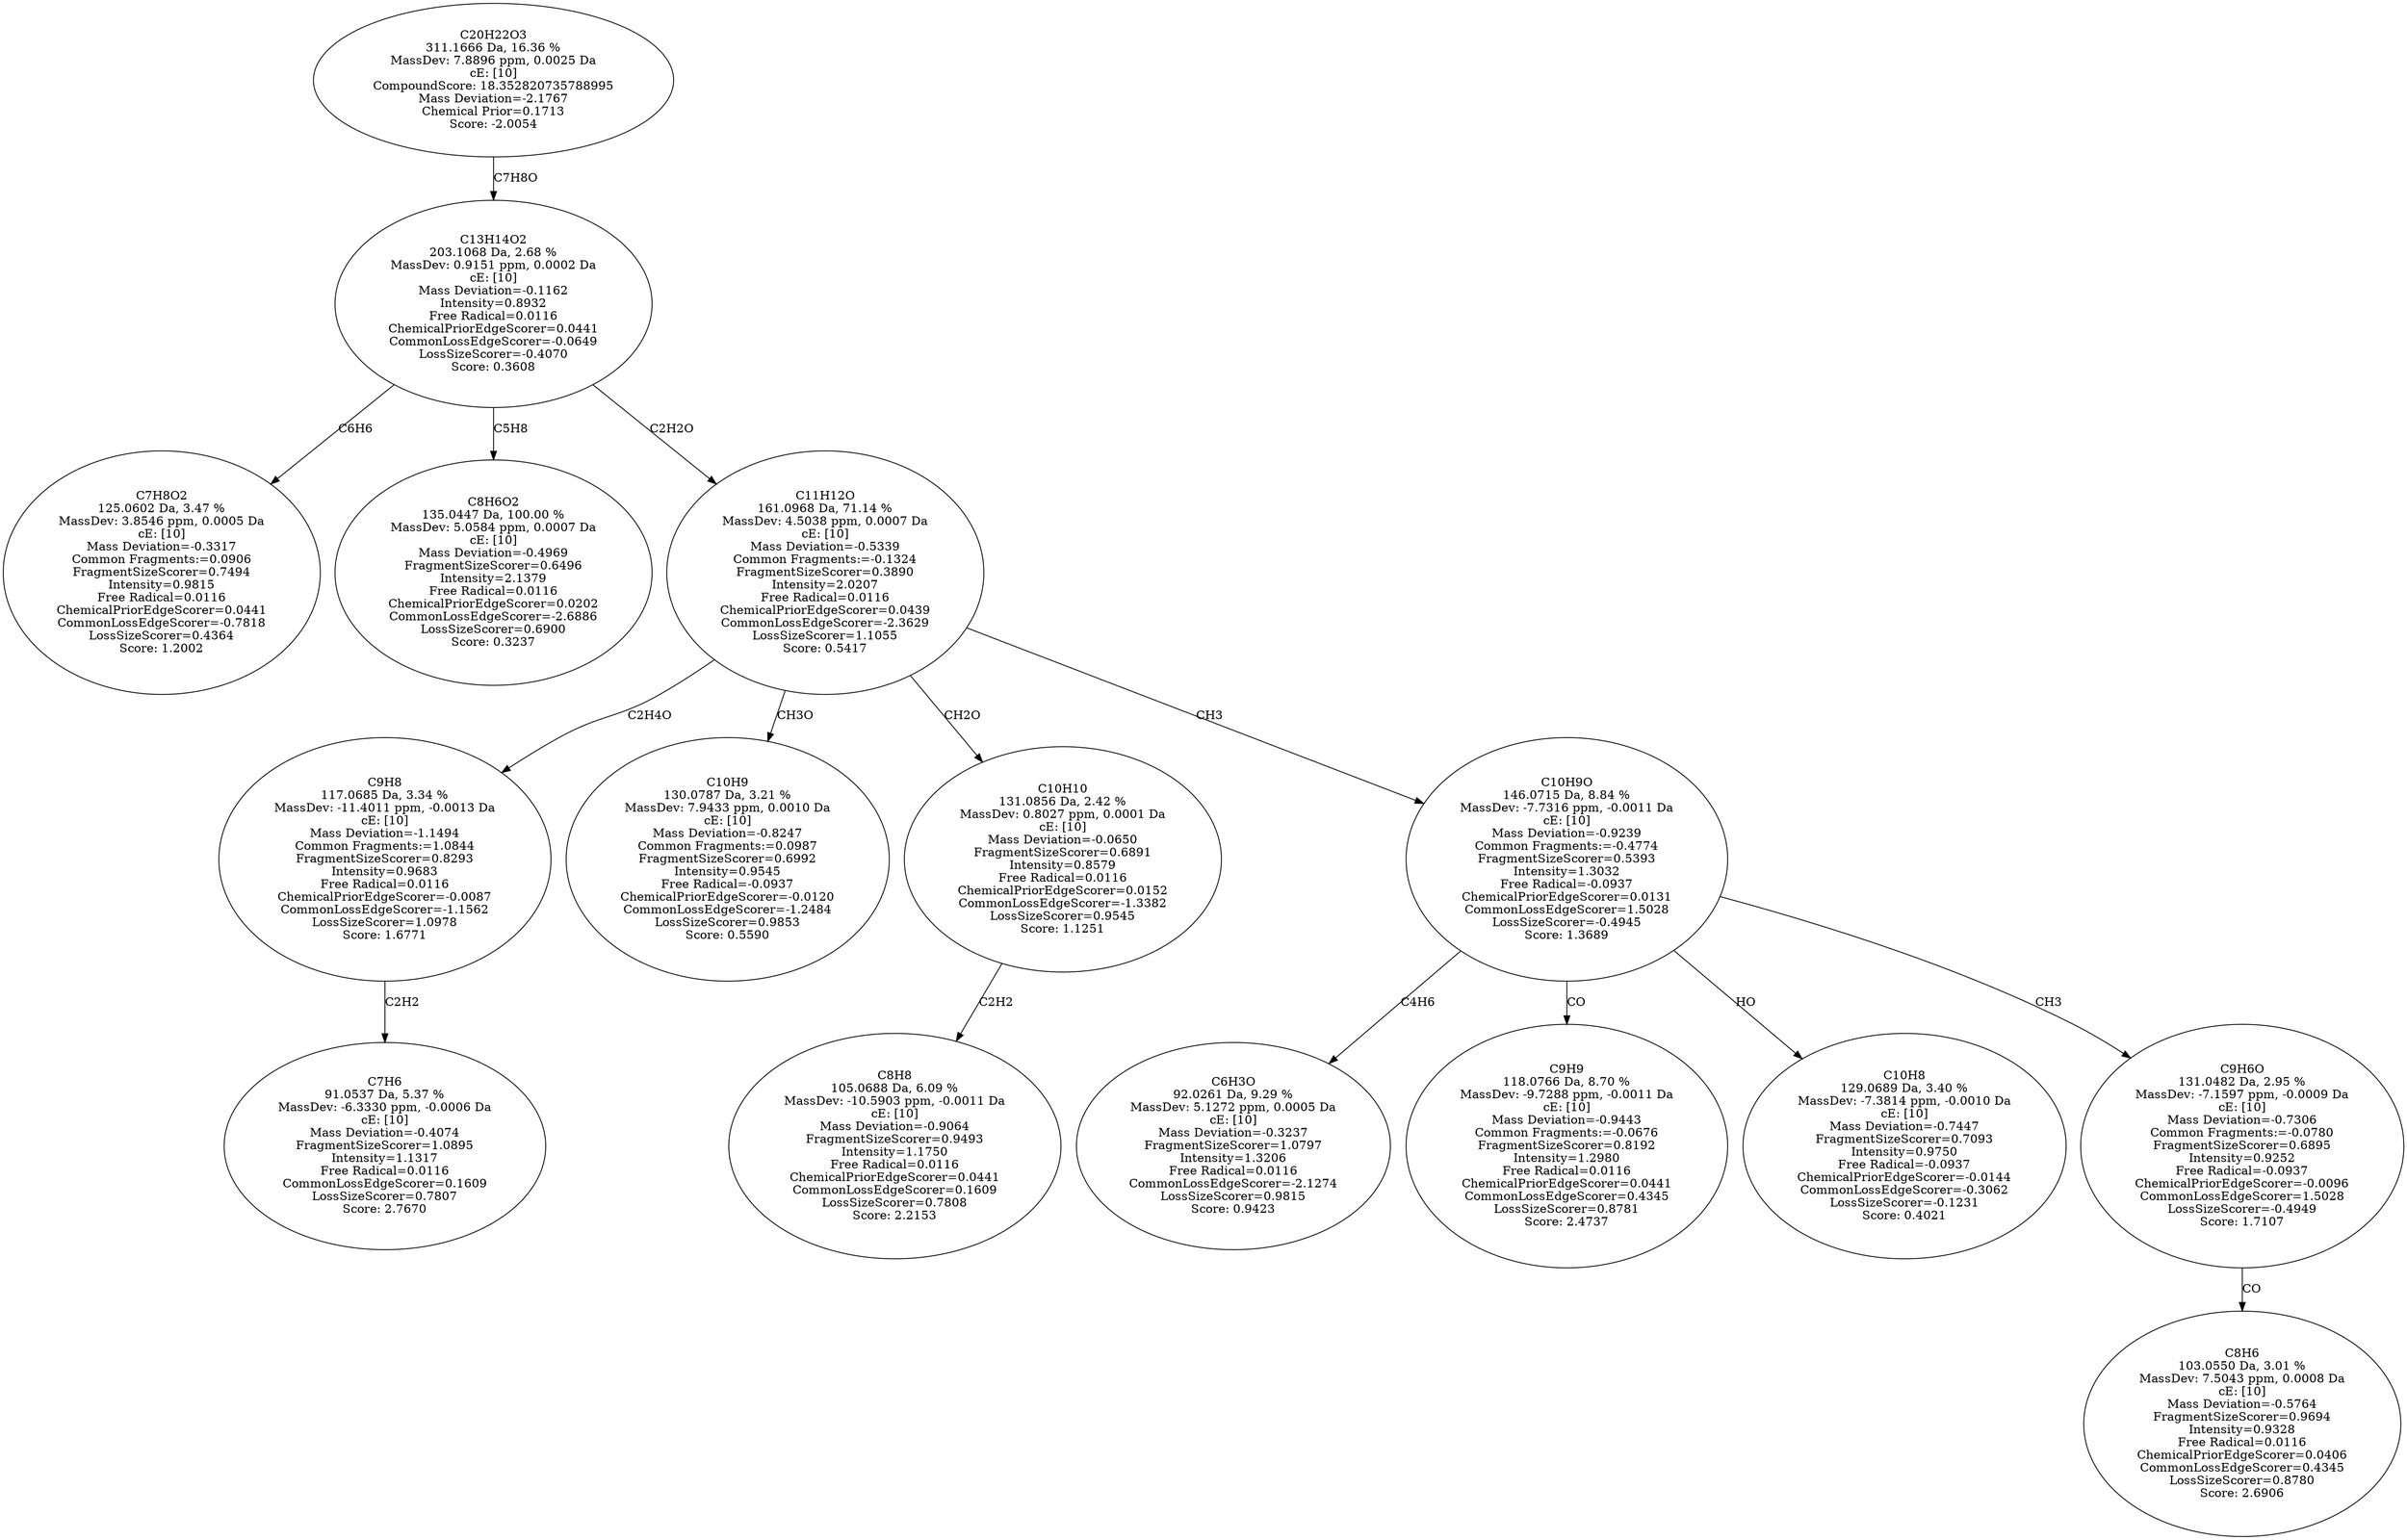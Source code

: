 strict digraph {
v1 [label="C7H8O2\n125.0602 Da, 3.47 %\nMassDev: 3.8546 ppm, 0.0005 Da\ncE: [10]\nMass Deviation=-0.3317\nCommon Fragments:=0.0906\nFragmentSizeScorer=0.7494\nIntensity=0.9815\nFree Radical=0.0116\nChemicalPriorEdgeScorer=0.0441\nCommonLossEdgeScorer=-0.7818\nLossSizeScorer=0.4364\nScore: 1.2002"];
v2 [label="C8H6O2\n135.0447 Da, 100.00 %\nMassDev: 5.0584 ppm, 0.0007 Da\ncE: [10]\nMass Deviation=-0.4969\nFragmentSizeScorer=0.6496\nIntensity=2.1379\nFree Radical=0.0116\nChemicalPriorEdgeScorer=0.0202\nCommonLossEdgeScorer=-2.6886\nLossSizeScorer=0.6900\nScore: 0.3237"];
v3 [label="C7H6\n91.0537 Da, 5.37 %\nMassDev: -6.3330 ppm, -0.0006 Da\ncE: [10]\nMass Deviation=-0.4074\nFragmentSizeScorer=1.0895\nIntensity=1.1317\nFree Radical=0.0116\nCommonLossEdgeScorer=0.1609\nLossSizeScorer=0.7807\nScore: 2.7670"];
v4 [label="C9H8\n117.0685 Da, 3.34 %\nMassDev: -11.4011 ppm, -0.0013 Da\ncE: [10]\nMass Deviation=-1.1494\nCommon Fragments:=1.0844\nFragmentSizeScorer=0.8293\nIntensity=0.9683\nFree Radical=0.0116\nChemicalPriorEdgeScorer=-0.0087\nCommonLossEdgeScorer=-1.1562\nLossSizeScorer=1.0978\nScore: 1.6771"];
v5 [label="C10H9\n130.0787 Da, 3.21 %\nMassDev: 7.9433 ppm, 0.0010 Da\ncE: [10]\nMass Deviation=-0.8247\nCommon Fragments:=0.0987\nFragmentSizeScorer=0.6992\nIntensity=0.9545\nFree Radical=-0.0937\nChemicalPriorEdgeScorer=-0.0120\nCommonLossEdgeScorer=-1.2484\nLossSizeScorer=0.9853\nScore: 0.5590"];
v6 [label="C8H8\n105.0688 Da, 6.09 %\nMassDev: -10.5903 ppm, -0.0011 Da\ncE: [10]\nMass Deviation=-0.9064\nFragmentSizeScorer=0.9493\nIntensity=1.1750\nFree Radical=0.0116\nChemicalPriorEdgeScorer=0.0441\nCommonLossEdgeScorer=0.1609\nLossSizeScorer=0.7808\nScore: 2.2153"];
v7 [label="C10H10\n131.0856 Da, 2.42 %\nMassDev: 0.8027 ppm, 0.0001 Da\ncE: [10]\nMass Deviation=-0.0650\nFragmentSizeScorer=0.6891\nIntensity=0.8579\nFree Radical=0.0116\nChemicalPriorEdgeScorer=0.0152\nCommonLossEdgeScorer=-1.3382\nLossSizeScorer=0.9545\nScore: 1.1251"];
v8 [label="C6H3O\n92.0261 Da, 9.29 %\nMassDev: 5.1272 ppm, 0.0005 Da\ncE: [10]\nMass Deviation=-0.3237\nFragmentSizeScorer=1.0797\nIntensity=1.3206\nFree Radical=0.0116\nCommonLossEdgeScorer=-2.1274\nLossSizeScorer=0.9815\nScore: 0.9423"];
v9 [label="C9H9\n118.0766 Da, 8.70 %\nMassDev: -9.7288 ppm, -0.0011 Da\ncE: [10]\nMass Deviation=-0.9443\nCommon Fragments:=-0.0676\nFragmentSizeScorer=0.8192\nIntensity=1.2980\nFree Radical=0.0116\nChemicalPriorEdgeScorer=0.0441\nCommonLossEdgeScorer=0.4345\nLossSizeScorer=0.8781\nScore: 2.4737"];
v10 [label="C10H8\n129.0689 Da, 3.40 %\nMassDev: -7.3814 ppm, -0.0010 Da\ncE: [10]\nMass Deviation=-0.7447\nFragmentSizeScorer=0.7093\nIntensity=0.9750\nFree Radical=-0.0937\nChemicalPriorEdgeScorer=-0.0144\nCommonLossEdgeScorer=-0.3062\nLossSizeScorer=-0.1231\nScore: 0.4021"];
v11 [label="C8H6\n103.0550 Da, 3.01 %\nMassDev: 7.5043 ppm, 0.0008 Da\ncE: [10]\nMass Deviation=-0.5764\nFragmentSizeScorer=0.9694\nIntensity=0.9328\nFree Radical=0.0116\nChemicalPriorEdgeScorer=0.0406\nCommonLossEdgeScorer=0.4345\nLossSizeScorer=0.8780\nScore: 2.6906"];
v12 [label="C9H6O\n131.0482 Da, 2.95 %\nMassDev: -7.1597 ppm, -0.0009 Da\ncE: [10]\nMass Deviation=-0.7306\nCommon Fragments:=-0.0780\nFragmentSizeScorer=0.6895\nIntensity=0.9252\nFree Radical=-0.0937\nChemicalPriorEdgeScorer=-0.0096\nCommonLossEdgeScorer=1.5028\nLossSizeScorer=-0.4949\nScore: 1.7107"];
v13 [label="C10H9O\n146.0715 Da, 8.84 %\nMassDev: -7.7316 ppm, -0.0011 Da\ncE: [10]\nMass Deviation=-0.9239\nCommon Fragments:=-0.4774\nFragmentSizeScorer=0.5393\nIntensity=1.3032\nFree Radical=-0.0937\nChemicalPriorEdgeScorer=0.0131\nCommonLossEdgeScorer=1.5028\nLossSizeScorer=-0.4945\nScore: 1.3689"];
v14 [label="C11H12O\n161.0968 Da, 71.14 %\nMassDev: 4.5038 ppm, 0.0007 Da\ncE: [10]\nMass Deviation=-0.5339\nCommon Fragments:=-0.1324\nFragmentSizeScorer=0.3890\nIntensity=2.0207\nFree Radical=0.0116\nChemicalPriorEdgeScorer=0.0439\nCommonLossEdgeScorer=-2.3629\nLossSizeScorer=1.1055\nScore: 0.5417"];
v15 [label="C13H14O2\n203.1068 Da, 2.68 %\nMassDev: 0.9151 ppm, 0.0002 Da\ncE: [10]\nMass Deviation=-0.1162\nIntensity=0.8932\nFree Radical=0.0116\nChemicalPriorEdgeScorer=0.0441\nCommonLossEdgeScorer=-0.0649\nLossSizeScorer=-0.4070\nScore: 0.3608"];
v16 [label="C20H22O3\n311.1666 Da, 16.36 %\nMassDev: 7.8896 ppm, 0.0025 Da\ncE: [10]\nCompoundScore: 18.352820735788995\nMass Deviation=-2.1767\nChemical Prior=0.1713\nScore: -2.0054"];
v15 -> v1 [label="C6H6"];
v15 -> v2 [label="C5H8"];
v4 -> v3 [label="C2H2"];
v14 -> v4 [label="C2H4O"];
v14 -> v5 [label="CH3O"];
v7 -> v6 [label="C2H2"];
v14 -> v7 [label="CH2O"];
v13 -> v8 [label="C4H6"];
v13 -> v9 [label="CO"];
v13 -> v10 [label="HO"];
v12 -> v11 [label="CO"];
v13 -> v12 [label="CH3"];
v14 -> v13 [label="CH3"];
v15 -> v14 [label="C2H2O"];
v16 -> v15 [label="C7H8O"];
}